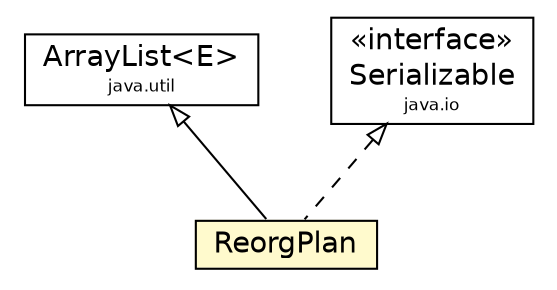 #!/usr/local/bin/dot
#
# Class diagram 
# Generated by UMLGraph version R5_6_6-1-g9240c4 (http://www.umlgraph.org/)
#

digraph G {
	edge [fontname="Helvetica",fontsize=10,labelfontname="Helvetica",labelfontsize=10];
	node [fontname="Helvetica",fontsize=10,shape=plaintext];
	nodesep=0.25;
	ranksep=0.5;
	// moise.reorg.ReorgPlan
	c10222 [label=<<table title="moise.reorg.ReorgPlan" border="0" cellborder="1" cellspacing="0" cellpadding="2" port="p" bgcolor="lemonChiffon" href="./ReorgPlan.html">
		<tr><td><table border="0" cellspacing="0" cellpadding="1">
<tr><td align="center" balign="center"> ReorgPlan </td></tr>
		</table></td></tr>
		</table>>, URL="./ReorgPlan.html", fontname="Helvetica", fontcolor="black", fontsize=14.0];
	//moise.reorg.ReorgPlan extends java.util.ArrayList
	c10292:p -> c10222:p [dir=back,arrowtail=empty];
	//moise.reorg.ReorgPlan implements java.io.Serializable
	c10293:p -> c10222:p [dir=back,arrowtail=empty,style=dashed];
	// java.io.Serializable
	c10293 [label=<<table title="java.io.Serializable" border="0" cellborder="1" cellspacing="0" cellpadding="2" port="p" href="http://java.sun.com/j2se/1.4.2/docs/api/java/io/Serializable.html">
		<tr><td><table border="0" cellspacing="0" cellpadding="1">
<tr><td align="center" balign="center"> &#171;interface&#187; </td></tr>
<tr><td align="center" balign="center"> Serializable </td></tr>
<tr><td align="center" balign="center"><font point-size="8.0"> java.io </font></td></tr>
		</table></td></tr>
		</table>>, URL="http://java.sun.com/j2se/1.4.2/docs/api/java/io/Serializable.html", fontname="Helvetica", fontcolor="black", fontsize=14.0];
	// java.util.ArrayList<E>
	c10292 [label=<<table title="java.util.ArrayList" border="0" cellborder="1" cellspacing="0" cellpadding="2" port="p" href="http://java.sun.com/j2se/1.4.2/docs/api/java/util/ArrayList.html">
		<tr><td><table border="0" cellspacing="0" cellpadding="1">
<tr><td align="center" balign="center"> ArrayList&lt;E&gt; </td></tr>
<tr><td align="center" balign="center"><font point-size="8.0"> java.util </font></td></tr>
		</table></td></tr>
		</table>>, URL="http://java.sun.com/j2se/1.4.2/docs/api/java/util/ArrayList.html", fontname="Helvetica", fontcolor="black", fontsize=14.0];
}

